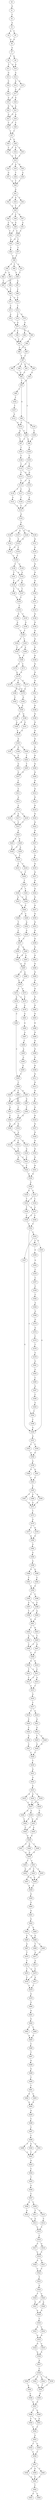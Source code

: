 strict digraph  {
	S0 -> S1 [ label = G ];
	S1 -> S2 [ label = C ];
	S2 -> S3 [ label = A ];
	S3 -> S4 [ label = G ];
	S3 -> S5 [ label = T ];
	S4 -> S6 [ label = G ];
	S5 -> S6 [ label = G ];
	S6 -> S7 [ label = A ];
	S7 -> S8 [ label = T ];
	S7 -> S9 [ label = A ];
	S8 -> S10 [ label = G ];
	S8 -> S11 [ label = T ];
	S9 -> S10 [ label = G ];
	S10 -> S12 [ label = A ];
	S11 -> S13 [ label = G ];
	S12 -> S14 [ label = A ];
	S12 -> S15 [ label = G ];
	S13 -> S16 [ label = C ];
	S14 -> S17 [ label = G ];
	S15 -> S17 [ label = G ];
	S16 -> S18 [ label = T ];
	S17 -> S19 [ label = A ];
	S17 -> S20 [ label = G ];
	S18 -> S19 [ label = A ];
	S19 -> S21 [ label = A ];
	S19 -> S22 [ label = G ];
	S20 -> S21 [ label = A ];
	S21 -> S23 [ label = G ];
	S21 -> S24 [ label = A ];
	S22 -> S23 [ label = G ];
	S23 -> S25 [ label = T ];
	S24 -> S25 [ label = T ];
	S24 -> S26 [ label = C ];
	S25 -> S27 [ label = T ];
	S26 -> S27 [ label = T ];
	S27 -> S28 [ label = G ];
	S27 -> S29 [ label = A ];
	S28 -> S30 [ label = C ];
	S28 -> S31 [ label = T ];
	S28 -> S32 [ label = G ];
	S29 -> S31 [ label = T ];
	S30 -> S33 [ label = T ];
	S31 -> S33 [ label = T ];
	S32 -> S33 [ label = T ];
	S33 -> S34 [ label = T ];
	S33 -> S35 [ label = A ];
	S33 -> S36 [ label = G ];
	S34 -> S37 [ label = G ];
	S35 -> S38 [ label = T ];
	S36 -> S39 [ label = A ];
	S37 -> S40 [ label = T ];
	S38 -> S40 [ label = T ];
	S39 -> S40 [ label = T ];
	S40 -> S41 [ label = G ];
	S41 -> S42 [ label = C ];
	S41 -> S43 [ label = A ];
	S41 -> S44 [ label = T ];
	S42 -> S45 [ label = T ];
	S43 -> S45 [ label = T ];
	S44 -> S45 [ label = T ];
	S45 -> S46 [ label = T ];
	S45 -> S47 [ label = A ];
	S45 -> S48 [ label = C ];
	S46 -> S49 [ label = G ];
	S46 -> S50 [ label = C ];
	S47 -> S51 [ label = A ];
	S48 -> S49 [ label = G ];
	S49 -> S52 [ label = T ];
	S49 -> S53 [ label = C ];
	S50 -> S52 [ label = T ];
	S51 -> S53 [ label = C ];
	S52 -> S54 [ label = G ];
	S53 -> S55 [ label = T ];
	S53 -> S54 [ label = G ];
	S54 -> S56 [ label = C ];
	S55 -> S57 [ label = T ];
	S56 -> S58 [ label = T ];
	S57 -> S58 [ label = T ];
	S58 -> S59 [ label = C ];
	S58 -> S60 [ label = T ];
	S58 -> S61 [ label = G ];
	S59 -> S62 [ label = G ];
	S59 -> S63 [ label = C ];
	S60 -> S64 [ label = T ];
	S61 -> S64 [ label = T ];
	S62 -> S65 [ label = C ];
	S63 -> S66 [ label = T ];
	S64 -> S65 [ label = C ];
	S64 -> S67 [ label = G ];
	S65 -> S68 [ label = T ];
	S66 -> S68 [ label = T ];
	S67 -> S69 [ label = C ];
	S68 -> S70 [ label = C ];
	S68 -> S71 [ label = T ];
	S69 -> S70 [ label = C ];
	S70 -> S72 [ label = T ];
	S71 -> S73 [ label = C ];
	S72 -> S74 [ label = C ];
	S72 -> S75 [ label = G ];
	S73 -> S76 [ label = A ];
	S74 -> S77 [ label = A ];
	S75 -> S78 [ label = G ];
	S76 -> S77 [ label = A ];
	S77 -> S79 [ label = G ];
	S77 -> S80 [ label = A ];
	S77 -> S81 [ label = C ];
	S78 -> S82 [ label = T ];
	S79 -> S83 [ label = C ];
	S80 -> S84 [ label = A ];
	S81 -> S83 [ label = C ];
	S82 -> S83 [ label = C ];
	S83 -> S85 [ label = T ];
	S83 -> S86 [ label = C ];
	S84 -> S86 [ label = C ];
	S85 -> S87 [ label = T ];
	S86 -> S87 [ label = T ];
	S87 -> S88 [ label = G ];
	S87 -> S89 [ label = T ];
	S87 -> S90 [ label = C ];
	S87 -> S91 [ label = A ];
	S88 -> S92 [ label = C ];
	S89 -> S93 [ label = G ];
	S90 -> S92 [ label = C ];
	S91 -> S92 [ label = C ];
	S92 -> S94 [ label = T ];
	S92 -> S95 [ label = T ];
	S93 -> S95 [ label = T ];
	S94 -> S96 [ label = G ];
	S94 -> S97 [ label = T ];
	S95 -> S98 [ label = T ];
	S95 -> S99 [ label = G ];
	S96 -> S100 [ label = A ];
	S97 -> S101 [ label = T ];
	S98 -> S102 [ label = T ];
	S99 -> S103 [ label = A ];
	S99 -> S104 [ label = G ];
	S100 -> S105 [ label = C ];
	S101 -> S106 [ label = T ];
	S102 -> S107 [ label = T ];
	S103 -> S108 [ label = A ];
	S103 -> S94 [ label = T ];
	S104 -> S109 [ label = C ];
	S105 -> S110 [ label = C ];
	S105 -> S111 [ label = T ];
	S106 -> S110 [ label = C ];
	S107 -> S112 [ label = A ];
	S108 -> S97 [ label = T ];
	S109 -> S96 [ label = G ];
	S110 -> S113 [ label = T ];
	S110 -> S114 [ label = G ];
	S111 -> S114 [ label = G ];
	S112 -> S103 [ label = A ];
	S113 -> S115 [ label = T ];
	S114 -> S115 [ label = T ];
	S114 -> S116 [ label = A ];
	S115 -> S117 [ label = C ];
	S115 -> S118 [ label = T ];
	S116 -> S119 [ label = A ];
	S117 -> S120 [ label = T ];
	S118 -> S121 [ label = G ];
	S119 -> S122 [ label = A ];
	S120 -> S123 [ label = C ];
	S121 -> S123 [ label = C ];
	S122 -> S123 [ label = C ];
	S123 -> S124 [ label = A ];
	S124 -> S125 [ label = G ];
	S125 -> S126 [ label = G ];
	S125 -> S127 [ label = A ];
	S125 -> S128 [ label = N ];
	S125 -> S129 [ label = C ];
	S126 -> S130 [ label = G ];
	S127 -> S130 [ label = G ];
	S128 -> S131 [ label = N ];
	S129 -> S132 [ label = T ];
	S130 -> S133 [ label = G ];
	S130 -> S134 [ label = T ];
	S131 -> S135 [ label = N ];
	S132 -> S133 [ label = G ];
	S133 -> S136 [ label = C ];
	S134 -> S136 [ label = C ];
	S135 -> S137 [ label = N ];
	S136 -> S138 [ label = C ];
	S136 -> S139 [ label = G ];
	S137 -> S140 [ label = N ];
	S138 -> S141 [ label = T ];
	S138 -> S142 [ label = A ];
	S139 -> S142 [ label = A ];
	S140 -> S143 [ label = N ];
	S141 -> S144 [ label = C ];
	S142 -> S144 [ label = C ];
	S142 -> S145 [ label = A ];
	S143 -> S146 [ label = N ];
	S144 -> S147 [ label = T ];
	S144 -> S148 [ label = C ];
	S145 -> S147 [ label = T ];
	S146 -> S149 [ label = N ];
	S147 -> S150 [ label = C ];
	S148 -> S150 [ label = C ];
	S149 -> S151 [ label = N ];
	S150 -> S152 [ label = C ];
	S151 -> S153 [ label = N ];
	S152 -> S154 [ label = G ];
	S152 -> S155 [ label = T ];
	S153 -> S156 [ label = N ];
	S154 -> S157 [ label = A ];
	S155 -> S158 [ label = G ];
	S156 -> S159 [ label = N ];
	S157 -> S160 [ label = T ];
	S158 -> S160 [ label = T ];
	S159 -> S161 [ label = N ];
	S160 -> S162 [ label = T ];
	S160 -> S163 [ label = C ];
	S161 -> S164 [ label = N ];
	S162 -> S165 [ label = C ];
	S163 -> S165 [ label = C ];
	S163 -> S166 [ label = A ];
	S164 -> S167 [ label = N ];
	S165 -> S168 [ label = T ];
	S166 -> S168 [ label = T ];
	S167 -> S169 [ label = N ];
	S168 -> S170 [ label = G ];
	S168 -> S171 [ label = C ];
	S169 -> S172 [ label = N ];
	S170 -> S173 [ label = A ];
	S171 -> S173 [ label = A ];
	S172 -> S174 [ label = N ];
	S173 -> S175 [ label = T ];
	S173 -> S176 [ label = C ];
	S173 -> S177 [ label = G ];
	S174 -> S178 [ label = N ];
	S175 -> S179 [ label = G ];
	S176 -> S180 [ label = A ];
	S176 -> S179 [ label = G ];
	S177 -> S179 [ label = G ];
	S178 -> S181 [ label = N ];
	S179 -> S182 [ label = G ];
	S180 -> S183 [ label = C ];
	S181 -> S184 [ label = N ];
	S182 -> S185 [ label = A ];
	S183 -> S185 [ label = A ];
	S184 -> S186 [ label = N ];
	S185 -> S187 [ label = A ];
	S185 -> S188 [ label = G ];
	S186 -> S189 [ label = N ];
	S187 -> S190 [ label = A ];
	S188 -> S191 [ label = G ];
	S188 -> S190 [ label = A ];
	S189 -> S192 [ label = N ];
	S190 -> S193 [ label = A ];
	S191 -> S193 [ label = A ];
	S192 -> S194 [ label = N ];
	S193 -> S195 [ label = G ];
	S194 -> S196 [ label = N ];
	S195 -> S197 [ label = C ];
	S195 -> S198 [ label = G ];
	S195 -> S199 [ label = T ];
	S196 -> S200 [ label = N ];
	S197 -> S201 [ label = A ];
	S198 -> S201 [ label = A ];
	S199 -> S202 [ label = T ];
	S200 -> S203 [ label = N ];
	S201 -> S204 [ label = G ];
	S202 -> S205 [ label = T ];
	S203 -> S206 [ label = N ];
	S204 -> S207 [ label = G ];
	S205 -> S207 [ label = G ];
	S206 -> S208 [ label = N ];
	S207 -> S209 [ label = C ];
	S208 -> S210 [ label = N ];
	S209 -> S211 [ label = C ];
	S210 -> S212 [ label = N ];
	S211 -> S213 [ label = A ];
	S212 -> S214 [ label = N ];
	S213 -> S215 [ label = A ];
	S214 -> S216 [ label = N ];
	S215 -> S217 [ label = A ];
	S215 -> S218 [ label = C ];
	S215 -> S219 [ label = G ];
	S216 -> S220 [ label = N ];
	S217 -> S221 [ label = C ];
	S218 -> S221 [ label = C ];
	S219 -> S221 [ label = C ];
	S220 -> S222 [ label = N ];
	S221 -> S223 [ label = A ];
	S222 -> S224 [ label = N ];
	S223 -> S225 [ label = A ];
	S223 -> S226 [ label = G ];
	S224 -> S227 [ label = N ];
	S225 -> S228 [ label = C ];
	S226 -> S229 [ label = A ];
	S226 -> S228 [ label = C ];
	S227 -> S230 [ label = N ];
	S228 -> S231 [ label = T ];
	S229 -> S231 [ label = T ];
	S230 -> S232 [ label = N ];
	S231 -> S233 [ label = C ];
	S231 -> S234 [ label = T ];
	S232 -> S235 [ label = N ];
	S233 -> S236 [ label = C ];
	S234 -> S236 [ label = C ];
	S235 -> S237 [ label = N ];
	S236 -> S238 [ label = T ];
	S237 -> S239 [ label = N ];
	S238 -> S240 [ label = G ];
	S238 -> S241 [ label = T ];
	S239 -> S242 [ label = N ];
	S240 -> S243 [ label = A ];
	S240 -> S244 [ label = C ];
	S241 -> S244 [ label = C ];
	S242 -> S245 [ label = N ];
	S243 -> S246 [ label = G ];
	S244 -> S246 [ label = G ];
	S245 -> S247 [ label = N ];
	S246 -> S248 [ label = G ];
	S246 -> S249 [ label = C ];
	S247 -> S250 [ label = N ];
	S248 -> S251 [ label = T ];
	S249 -> S252 [ label = A ];
	S250 -> S253 [ label = N ];
	S251 -> S254 [ label = C ];
	S252 -> S255 [ label = G ];
	S253 -> S256 [ label = N ];
	S254 -> S257 [ label = C ];
	S255 -> S257 [ label = C ];
	S256 -> S258 [ label = N ];
	S257 -> S259 [ label = C ];
	S257 -> S260 [ label = A ];
	S258 -> S261 [ label = N ];
	S259 -> S262 [ label = G ];
	S260 -> S263 [ label = A ];
	S260 -> S262 [ label = G ];
	S261 -> S264 [ label = N ];
	S262 -> S265 [ label = G ];
	S263 -> S265 [ label = G ];
	S264 -> S266 [ label = N ];
	S265 -> S267 [ label = C ];
	S265 -> S268 [ label = A ];
	S266 -> S269 [ label = N ];
	S267 -> S270 [ label = G ];
	S268 -> S270 [ label = G ];
	S269 -> S271 [ label = N ];
	S270 -> S272 [ label = C ];
	S270 -> S273 [ label = G ];
	S271 -> S274 [ label = N ];
	S272 -> S275 [ label = C ];
	S272 -> S276 [ label = A ];
	S273 -> S275 [ label = C ];
	S274 -> S277 [ label = N ];
	S275 -> S278 [ label = A ];
	S276 -> S279 [ label = G ];
	S277 -> S280 [ label = N ];
	S278 -> S281 [ label = G ];
	S279 -> S282 [ label = C ];
	S280 -> S283 [ label = N ];
	S281 -> S284 [ label = G ];
	S282 -> S285 [ label = C ];
	S283 -> S286 [ label = N ];
	S284 -> S287 [ label = A ];
	S285 -> S288 [ label = C ];
	S286 -> S289 [ label = N ];
	S287 -> S290 [ label = C ];
	S288 -> S291 [ label = A ];
	S288 -> S292 [ label = C ];
	S288 -> S293 [ label = G ];
	S289 -> S294 [ label = N ];
	S290 -> S295 [ label = A ];
	S291 -> S296 [ label = A ];
	S291 -> S297 [ label = G ];
	S292 -> S298 [ label = C ];
	S293 -> S296 [ label = A ];
	S294 -> S299 [ label = N ];
	S295 -> S300 [ label = G ];
	S296 -> S301 [ label = G ];
	S297 -> S302 [ label = T ];
	S298 -> S303 [ label = C ];
	S299 -> S304 [ label = N ];
	S300 -> S305 [ label = G ];
	S301 -> S306 [ label = C ];
	S302 -> S307 [ label = G ];
	S303 -> S307 [ label = G ];
	S304 -> S308 [ label = N ];
	S305 -> S285 [ label = C ];
	S306 -> S309 [ label = A ];
	S307 -> S310 [ label = G ];
	S307 -> S309 [ label = A ];
	S308 -> S311 [ label = N ];
	S309 -> S312 [ label = A ];
	S310 -> S312 [ label = A ];
	S311 -> S313 [ label = N ];
	S312 -> S314 [ label = A ];
	S312 -> S315 [ label = C ];
	S312 -> S316 [ label = G ];
	S313 -> S317 [ label = N ];
	S314 -> S318 [ label = C ];
	S315 -> S318 [ label = C ];
	S316 -> S319 [ label = G ];
	S317 -> S320 [ label = N ];
	S318 -> S321 [ label = C ];
	S318 -> S322 [ label = A ];
	S319 -> S321 [ label = C ];
	S320 -> S323 [ label = N ];
	S321 -> S324 [ label = C ];
	S322 -> S324 [ label = C ];
	S323 -> S325 [ label = N ];
	S324 -> S326 [ label = G ];
	S325 -> S327 [ label = N ];
	S326 -> S328 [ label = G ];
	S327 -> S329 [ label = N ];
	S328 -> S330 [ label = G ];
	S328 -> S331 [ label = C ];
	S329 -> S332 [ label = N ];
	S330 -> S333 [ label = T ];
	S331 -> S333 [ label = T ];
	S331 -> S334 [ label = C ];
	S332 -> S335 [ label = N ];
	S333 -> S336 [ label = T ];
	S333 -> S337 [ label = A ];
	S334 -> S337 [ label = A ];
	S335 -> S338 [ label = N ];
	S336 -> S339 [ label = C ];
	S337 -> S339 [ label = C ];
	S337 -> S340 [ label = T ];
	S338 -> S341 [ label = N ];
	S339 -> S342 [ label = C ];
	S340 -> S342 [ label = C ];
	S341 -> S326 [ label = G ];
	S342 -> S343 [ label = C ];
	S342 -> S344 [ label = C ];
	S343 -> S345 [ label = G ];
	S343 -> S346 [ label = C ];
	S343 -> S347 [ label = T ];
	S344 -> S348 [ label = C ];
	S345 -> S349 [ label = G ];
	S346 -> S350 [ label = A ];
	S347 -> S349 [ label = G ];
	S348 -> S349 [ label = G ];
	S349 -> S351 [ label = A ];
	S350 -> S352 [ label = A ];
	S351 -> S353 [ label = C ];
	S351 -> S354 [ label = T ];
	S352 -> S355 [ label = C ];
	S353 -> S356 [ label = G ];
	S354 -> S356 [ label = G ];
	S355 -> S357 [ label = C ];
	S356 -> S358 [ label = A ];
	S357 -> S359 [ label = C ];
	S358 -> S360 [ label = G ];
	S358 -> S361 [ label = A ];
	S359 -> S362 [ label = C ];
	S360 -> S363 [ label = C ];
	S361 -> S363 [ label = C ];
	S362 -> S364 [ label = A ];
	S363 -> S365 [ label = C ];
	S364 -> S366 [ label = A ];
	S365 -> S367 [ label = C ];
	S365 -> S368 [ label = G ];
	S365 -> S369 [ label = A ];
	S366 -> S370 [ label = G ];
	S367 -> S371 [ label = A ];
	S368 -> S371 [ label = A ];
	S369 -> S371 [ label = A ];
	S370 -> S372 [ label = G ];
	S371 -> S373 [ label = T ];
	S372 -> S374 [ label = C ];
	S373 -> S375 [ label = G ];
	S374 -> S376 [ label = T ];
	S375 -> S377 [ label = C ];
	S375 -> S378 [ label = A ];
	S376 -> S379 [ label = G ];
	S377 -> S380 [ label = G ];
	S378 -> S380 [ label = G ];
	S379 -> S381 [ label = G ];
	S380 -> S382 [ label = G ];
	S381 -> S383 [ label = G ];
	S382 -> S384 [ label = G ];
	S383 -> S385 [ label = C ];
	S384 -> S386 [ label = A ];
	S385 -> S387 [ label = A ];
	S386 -> S388 [ label = G ];
	S386 -> S389 [ label = A ];
	S387 -> S390 [ label = C ];
	S388 -> S391 [ label = T ];
	S389 -> S392 [ label = C ];
	S390 -> S393 [ label = G ];
	S391 -> S394 [ label = A ];
	S392 -> S394 [ label = A ];
	S393 -> S344 [ label = C ];
	S394 -> S395 [ label = C ];
	S394 -> S396 [ label = T ];
	S395 -> S397 [ label = A ];
	S395 -> S398 [ label = C ];
	S396 -> S398 [ label = C ];
	S397 -> S399 [ label = T ];
	S398 -> S399 [ label = T ];
	S398 -> S400 [ label = A ];
	S399 -> S401 [ label = G ];
	S400 -> S401 [ label = G ];
	S401 -> S402 [ label = C ];
	S401 -> S403 [ label = A ];
	S402 -> S404 [ label = A ];
	S402 -> S405 [ label = T ];
	S403 -> S405 [ label = T ];
	S404 -> S406 [ label = C ];
	S405 -> S407 [ label = G ];
	S405 -> S406 [ label = C ];
	S406 -> S408 [ label = C ];
	S407 -> S408 [ label = C ];
	S408 -> S409 [ label = A ];
	S408 -> S410 [ label = G ];
	S409 -> S411 [ label = C ];
	S409 -> S412 [ label = T ];
	S410 -> S411 [ label = C ];
	S411 -> S413 [ label = C ];
	S411 -> S414 [ label = A ];
	S412 -> S413 [ label = C ];
	S413 -> S415 [ label = T ];
	S414 -> S415 [ label = T ];
	S415 -> S416 [ label = G ];
	S416 -> S417 [ label = C ];
	S417 -> S418 [ label = T ];
	S417 -> S419 [ label = A ];
	S418 -> S420 [ label = C ];
	S419 -> S421 [ label = G ];
	S420 -> S422 [ label = C ];
	S421 -> S423 [ label = G ];
	S422 -> S424 [ label = G ];
	S423 -> S425 [ label = T ];
	S423 -> S426 [ label = C ];
	S424 -> S427 [ label = C ];
	S425 -> S428 [ label = G ];
	S426 -> S428 [ label = G ];
	S427 -> S429 [ label = C ];
	S428 -> S429 [ label = C ];
	S429 -> S430 [ label = T ];
	S430 -> S431 [ label = G ];
	S431 -> S432 [ label = G ];
	S432 -> S433 [ label = A ];
	S433 -> S434 [ label = G ];
	S433 -> S435 [ label = A ];
	S433 -> S436 [ label = C ];
	S434 -> S437 [ label = C ];
	S434 -> S438 [ label = G ];
	S435 -> S437 [ label = C ];
	S436 -> S437 [ label = C ];
	S437 -> S439 [ label = A ];
	S437 -> S440 [ label = G ];
	S438 -> S441 [ label = C ];
	S439 -> S442 [ label = C ];
	S439 -> S443 [ label = G ];
	S440 -> S442 [ label = C ];
	S441 -> S443 [ label = G ];
	S442 -> S444 [ label = C ];
	S443 -> S444 [ label = C ];
	S443 -> S445 [ label = A ];
	S444 -> S446 [ label = G ];
	S445 -> S446 [ label = G ];
	S446 -> S447 [ label = C ];
	S446 -> S448 [ label = G ];
	S446 -> S449 [ label = T ];
	S447 -> S450 [ label = G ];
	S448 -> S450 [ label = G ];
	S449 -> S450 [ label = G ];
	S450 -> S451 [ label = C ];
	S450 -> S452 [ label = T ];
	S451 -> S453 [ label = C ];
	S451 -> S454 [ label = G ];
	S451 -> S455 [ label = T ];
	S452 -> S454 [ label = G ];
	S453 -> S456 [ label = G ];
	S453 -> S457 [ label = C ];
	S454 -> S456 [ label = G ];
	S455 -> S456 [ label = G ];
	S456 -> S458 [ label = A ];
	S457 -> S458 [ label = A ];
	S458 -> S459 [ label = G ];
	S459 -> S460 [ label = G ];
	S460 -> S461 [ label = A ];
	S461 -> S462 [ label = G ];
	S462 -> S463 [ label = C ];
	S462 -> S464 [ label = A ];
	S463 -> S465 [ label = A ];
	S463 -> S466 [ label = G ];
	S464 -> S466 [ label = G ];
	S465 -> S467 [ label = G ];
	S466 -> S468 [ label = T ];
	S466 -> S469 [ label = C ];
	S467 -> S470 [ label = T ];
	S468 -> S471 [ label = A ];
	S469 -> S471 [ label = A ];
	S470 -> S472 [ label = T ];
	S471 -> S473 [ label = A ];
	S472 -> S474 [ label = T ];
	S472 -> S475 [ label = C ];
	S473 -> S475 [ label = C ];
	S474 -> S476 [ label = C ];
	S475 -> S476 [ label = C ];
	S475 -> S477 [ label = A ];
	S476 -> S478 [ label = T ];
	S477 -> S478 [ label = T ];
	S478 -> S479 [ label = G ];
	S479 -> S480 [ label = G ];
	S480 -> S481 [ label = A ];
	S481 -> S482 [ label = G ];
	S482 -> S483 [ label = C ];
	S482 -> S484 [ label = T ];
	S483 -> S485 [ label = A ];
	S484 -> S485 [ label = A ];
	S485 -> S486 [ label = C ];
	S486 -> S487 [ label = T ];
	S487 -> S488 [ label = G ];
	S488 -> S489 [ label = G ];
	S489 -> S490 [ label = C ];
	S490 -> S491 [ label = T ];
	S491 -> S492 [ label = G ];
	S491 -> S493 [ label = C ];
	S492 -> S494 [ label = A ];
	S493 -> S494 [ label = A ];
	S494 -> S495 [ label = A ];
	S495 -> S496 [ label = C ];
	S496 -> S497 [ label = C ];
	S497 -> S498 [ label = C ];
	S498 -> S499 [ label = T ];
	S498 -> S500 [ label = G ];
	S498 -> S501 [ label = C ];
	S499 -> S502 [ label = C ];
	S500 -> S502 [ label = C ];
	S501 -> S502 [ label = C ];
	S502 -> S503 [ label = A ];
	S503 -> S504 [ label = C ];
	S504 -> S505 [ label = T ];
	S505 -> S506 [ label = G ];
	S506 -> S507 [ label = C ];
	S507 -> S508 [ label = A ];
	S507 -> S509 [ label = C ];
	S508 -> S510 [ label = A ];
	S509 -> S511 [ label = T ];
	S509 -> S512 [ label = C ];
	S510 -> S513 [ label = G ];
	S511 -> S513 [ label = G ];
	S512 -> S514 [ label = C ];
	S513 -> S515 [ label = C ];
	S514 -> S515 [ label = C ];
	S515 -> S516 [ label = C ];
	S516 -> S517 [ label = C ];
	S516 -> S518 [ label = G ];
	S517 -> S519 [ label = C ];
	S518 -> S519 [ label = C ];
	S519 -> S520 [ label = A ];
	S519 -> S521 [ label = G ];
	S520 -> S522 [ label = C ];
	S521 -> S522 [ label = C ];
	S522 -> S523 [ label = T ];
	S523 -> S524 [ label = G ];
	S524 -> S525 [ label = T ];
	S524 -> S526 [ label = C ];
	S525 -> S527 [ label = G ];
	S526 -> S528 [ label = A ];
	S526 -> S527 [ label = G ];
	S527 -> S529 [ label = A ];
	S528 -> S529 [ label = A ];
	S529 -> S530 [ label = C ];
	S530 -> S531 [ label = A ];
	S530 -> S532 [ label = C ];
	S531 -> S533 [ label = G ];
	S532 -> S533 [ label = G ];
	S533 -> S534 [ label = G ];
	S533 -> S535 [ label = C ];
	S534 -> S536 [ label = A ];
	S535 -> S536 [ label = A ];
	S536 -> S537 [ label = A ];
	S537 -> S538 [ label = C ];
	S538 -> S539 [ label = G ];
	S538 -> S540 [ label = T ];
	S538 -> S541 [ label = C ];
	S538 -> S542 [ label = A ];
	S539 -> S543 [ label = T ];
	S540 -> S544 [ label = A ];
	S541 -> S543 [ label = T ];
	S542 -> S543 [ label = T ];
	S543 -> S545 [ label = G ];
	S544 -> S546 [ label = C ];
	S545 -> S547 [ label = G ];
	S546 -> S547 [ label = G ];
	S547 -> S548 [ label = T ];
	S547 -> S549 [ label = G ];
	S548 -> S550 [ label = C ];
	S548 -> S551 [ label = A ];
	S549 -> S551 [ label = A ];
	S550 -> S552 [ label = C ];
	S551 -> S552 [ label = C ];
	S552 -> S553 [ label = A ];
	S553 -> S554 [ label = T ];
	S553 -> S555 [ label = C ];
	S554 -> S556 [ label = C ];
	S555 -> S556 [ label = C ];
	S556 -> S557 [ label = C ];
	S557 -> S558 [ label = C ];
	S557 -> S559 [ label = G ];
	S557 -> S560 [ label = T ];
	S558 -> S561 [ label = G ];
	S559 -> S561 [ label = G ];
	S560 -> S561 [ label = G ];
	S561 -> S562 [ label = T ];
	S562 -> S563 [ label = G ];
	S562 -> S564 [ label = C ];
}
